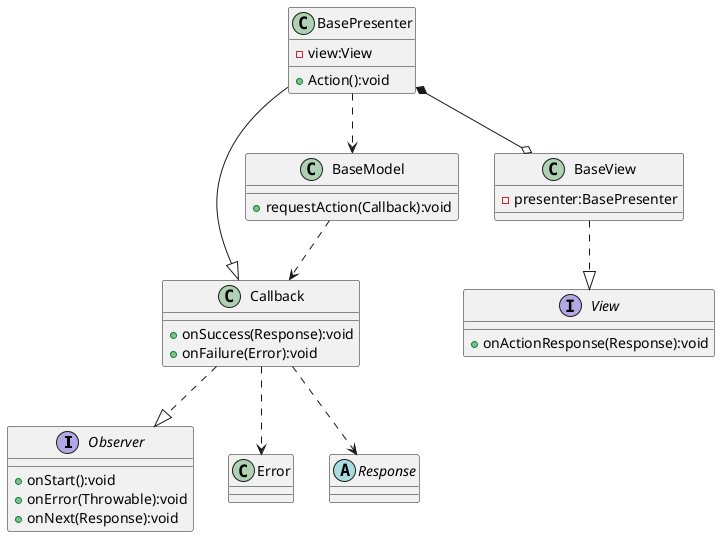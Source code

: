 @startuml

interface Observer {
    +onStart():void
    +onError(Throwable):void
    +onNext(Response):void
}

class Callback {
    +onSuccess(Response):void
    +onFailure(Error):void
}

Callback ..|> Observer
class Error
abstract class Response

Callback ..> Error
Callback ..> Response

class BasePresenter {
    -view:View
    +Action():void
}

interface View {
    +onActionResponse(Response):void
}

class BaseView {
    -presenter:BasePresenter
}

BasePresenter ..> BaseModel
BasePresenter --|> Callback
BaseView ..|> View
BasePresenter *--o BaseView

class BaseModel {
    +requestAction(Callback):void
}

BaseModel ..> Callback

@enduml